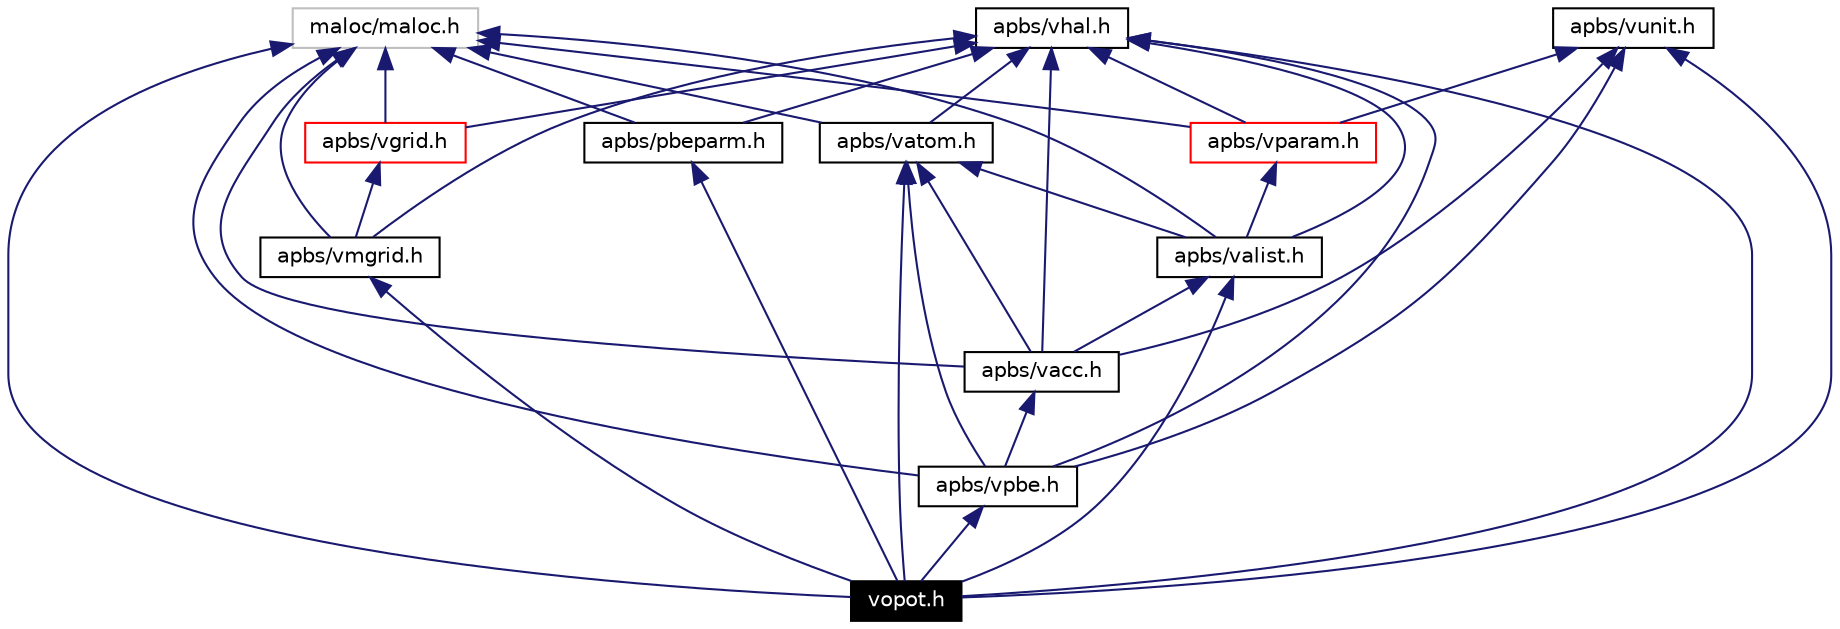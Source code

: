 digraph inheritance
{
  Node230 [shape="box",label="vopot.h",fontsize=10,height=0.2,width=0.4,fontname="Helvetica",color="black",style="filled" fontcolor="white"];
  Node231 -> Node230 [dir=back,color="midnightblue",fontsize=10,style="solid",fontname="Helvetica"];
  Node231 [shape="box",label="maloc/maloc.h",fontsize=10,height=0.2,width=0.4,fontname="Helvetica",color="grey75"];
  Node232 -> Node230 [dir=back,color="midnightblue",fontsize=10,style="solid",fontname="Helvetica"];
  Node232 [shape="box",label="apbs/vhal.h",fontsize=10,height=0.2,width=0.4,fontname="Helvetica",color="black",URL="$vhal_8h.html"];
  Node233 -> Node230 [dir=back,color="midnightblue",fontsize=10,style="solid",fontname="Helvetica"];
  Node233 [shape="box",label="apbs/vatom.h",fontsize=10,height=0.2,width=0.4,fontname="Helvetica",color="black",URL="$vatom_8h.html"];
  Node231 -> Node233 [dir=back,color="midnightblue",fontsize=10,style="solid",fontname="Helvetica"];
  Node232 -> Node233 [dir=back,color="midnightblue",fontsize=10,style="solid",fontname="Helvetica"];
  Node234 -> Node230 [dir=back,color="midnightblue",fontsize=10,style="solid",fontname="Helvetica"];
  Node234 [shape="box",label="apbs/valist.h",fontsize=10,height=0.2,width=0.4,fontname="Helvetica",color="black",URL="$valist_8h.html"];
  Node231 -> Node234 [dir=back,color="midnightblue",fontsize=10,style="solid",fontname="Helvetica"];
  Node232 -> Node234 [dir=back,color="midnightblue",fontsize=10,style="solid",fontname="Helvetica"];
  Node233 -> Node234 [dir=back,color="midnightblue",fontsize=10,style="solid",fontname="Helvetica"];
  Node235 -> Node234 [dir=back,color="midnightblue",fontsize=10,style="solid",fontname="Helvetica"];
  Node235 [shape="box",label="apbs/vparam.h",fontsize=10,height=0.2,width=0.4,fontname="Helvetica",color="red",URL="$vparam_8h.html"];
  Node231 -> Node235 [dir=back,color="midnightblue",fontsize=10,style="solid",fontname="Helvetica"];
  Node232 -> Node235 [dir=back,color="midnightblue",fontsize=10,style="solid",fontname="Helvetica"];
  Node236 -> Node235 [dir=back,color="midnightblue",fontsize=10,style="solid",fontname="Helvetica"];
  Node236 [shape="box",label="apbs/vunit.h",fontsize=10,height=0.2,width=0.4,fontname="Helvetica",color="black",URL="$vunit_8h.html"];
  Node238 -> Node230 [dir=back,color="midnightblue",fontsize=10,style="solid",fontname="Helvetica"];
  Node238 [shape="box",label="apbs/vmgrid.h",fontsize=10,height=0.2,width=0.4,fontname="Helvetica",color="black",URL="$vmgrid_8h.html"];
  Node231 -> Node238 [dir=back,color="midnightblue",fontsize=10,style="solid",fontname="Helvetica"];
  Node232 -> Node238 [dir=back,color="midnightblue",fontsize=10,style="solid",fontname="Helvetica"];
  Node239 -> Node238 [dir=back,color="midnightblue",fontsize=10,style="solid",fontname="Helvetica"];
  Node239 [shape="box",label="apbs/vgrid.h",fontsize=10,height=0.2,width=0.4,fontname="Helvetica",color="red",URL="$vgrid_8h.html"];
  Node231 -> Node239 [dir=back,color="midnightblue",fontsize=10,style="solid",fontname="Helvetica"];
  Node232 -> Node239 [dir=back,color="midnightblue",fontsize=10,style="solid",fontname="Helvetica"];
  Node236 -> Node230 [dir=back,color="midnightblue",fontsize=10,style="solid",fontname="Helvetica"];
  Node240 -> Node230 [dir=back,color="midnightblue",fontsize=10,style="solid",fontname="Helvetica"];
  Node240 [shape="box",label="apbs/vpbe.h",fontsize=10,height=0.2,width=0.4,fontname="Helvetica",color="black",URL="$vpbe_8h.html"];
  Node231 -> Node240 [dir=back,color="midnightblue",fontsize=10,style="solid",fontname="Helvetica"];
  Node232 -> Node240 [dir=back,color="midnightblue",fontsize=10,style="solid",fontname="Helvetica"];
  Node236 -> Node240 [dir=back,color="midnightblue",fontsize=10,style="solid",fontname="Helvetica"];
  Node233 -> Node240 [dir=back,color="midnightblue",fontsize=10,style="solid",fontname="Helvetica"];
  Node241 -> Node240 [dir=back,color="midnightblue",fontsize=10,style="solid",fontname="Helvetica"];
  Node241 [shape="box",label="apbs/vacc.h",fontsize=10,height=0.2,width=0.4,fontname="Helvetica",color="black",URL="$vacc_8h.html"];
  Node231 -> Node241 [dir=back,color="midnightblue",fontsize=10,style="solid",fontname="Helvetica"];
  Node232 -> Node241 [dir=back,color="midnightblue",fontsize=10,style="solid",fontname="Helvetica"];
  Node234 -> Node241 [dir=back,color="midnightblue",fontsize=10,style="solid",fontname="Helvetica"];
  Node233 -> Node241 [dir=back,color="midnightblue",fontsize=10,style="solid",fontname="Helvetica"];
  Node236 -> Node241 [dir=back,color="midnightblue",fontsize=10,style="solid",fontname="Helvetica"];
  Node242 -> Node230 [dir=back,color="midnightblue",fontsize=10,style="solid",fontname="Helvetica"];
  Node242 [shape="box",label="apbs/pbeparm.h",fontsize=10,height=0.2,width=0.4,fontname="Helvetica",color="black",URL="$pbeparm_8h.html"];
  Node231 -> Node242 [dir=back,color="midnightblue",fontsize=10,style="solid",fontname="Helvetica"];
  Node232 -> Node242 [dir=back,color="midnightblue",fontsize=10,style="solid",fontname="Helvetica"];
}
